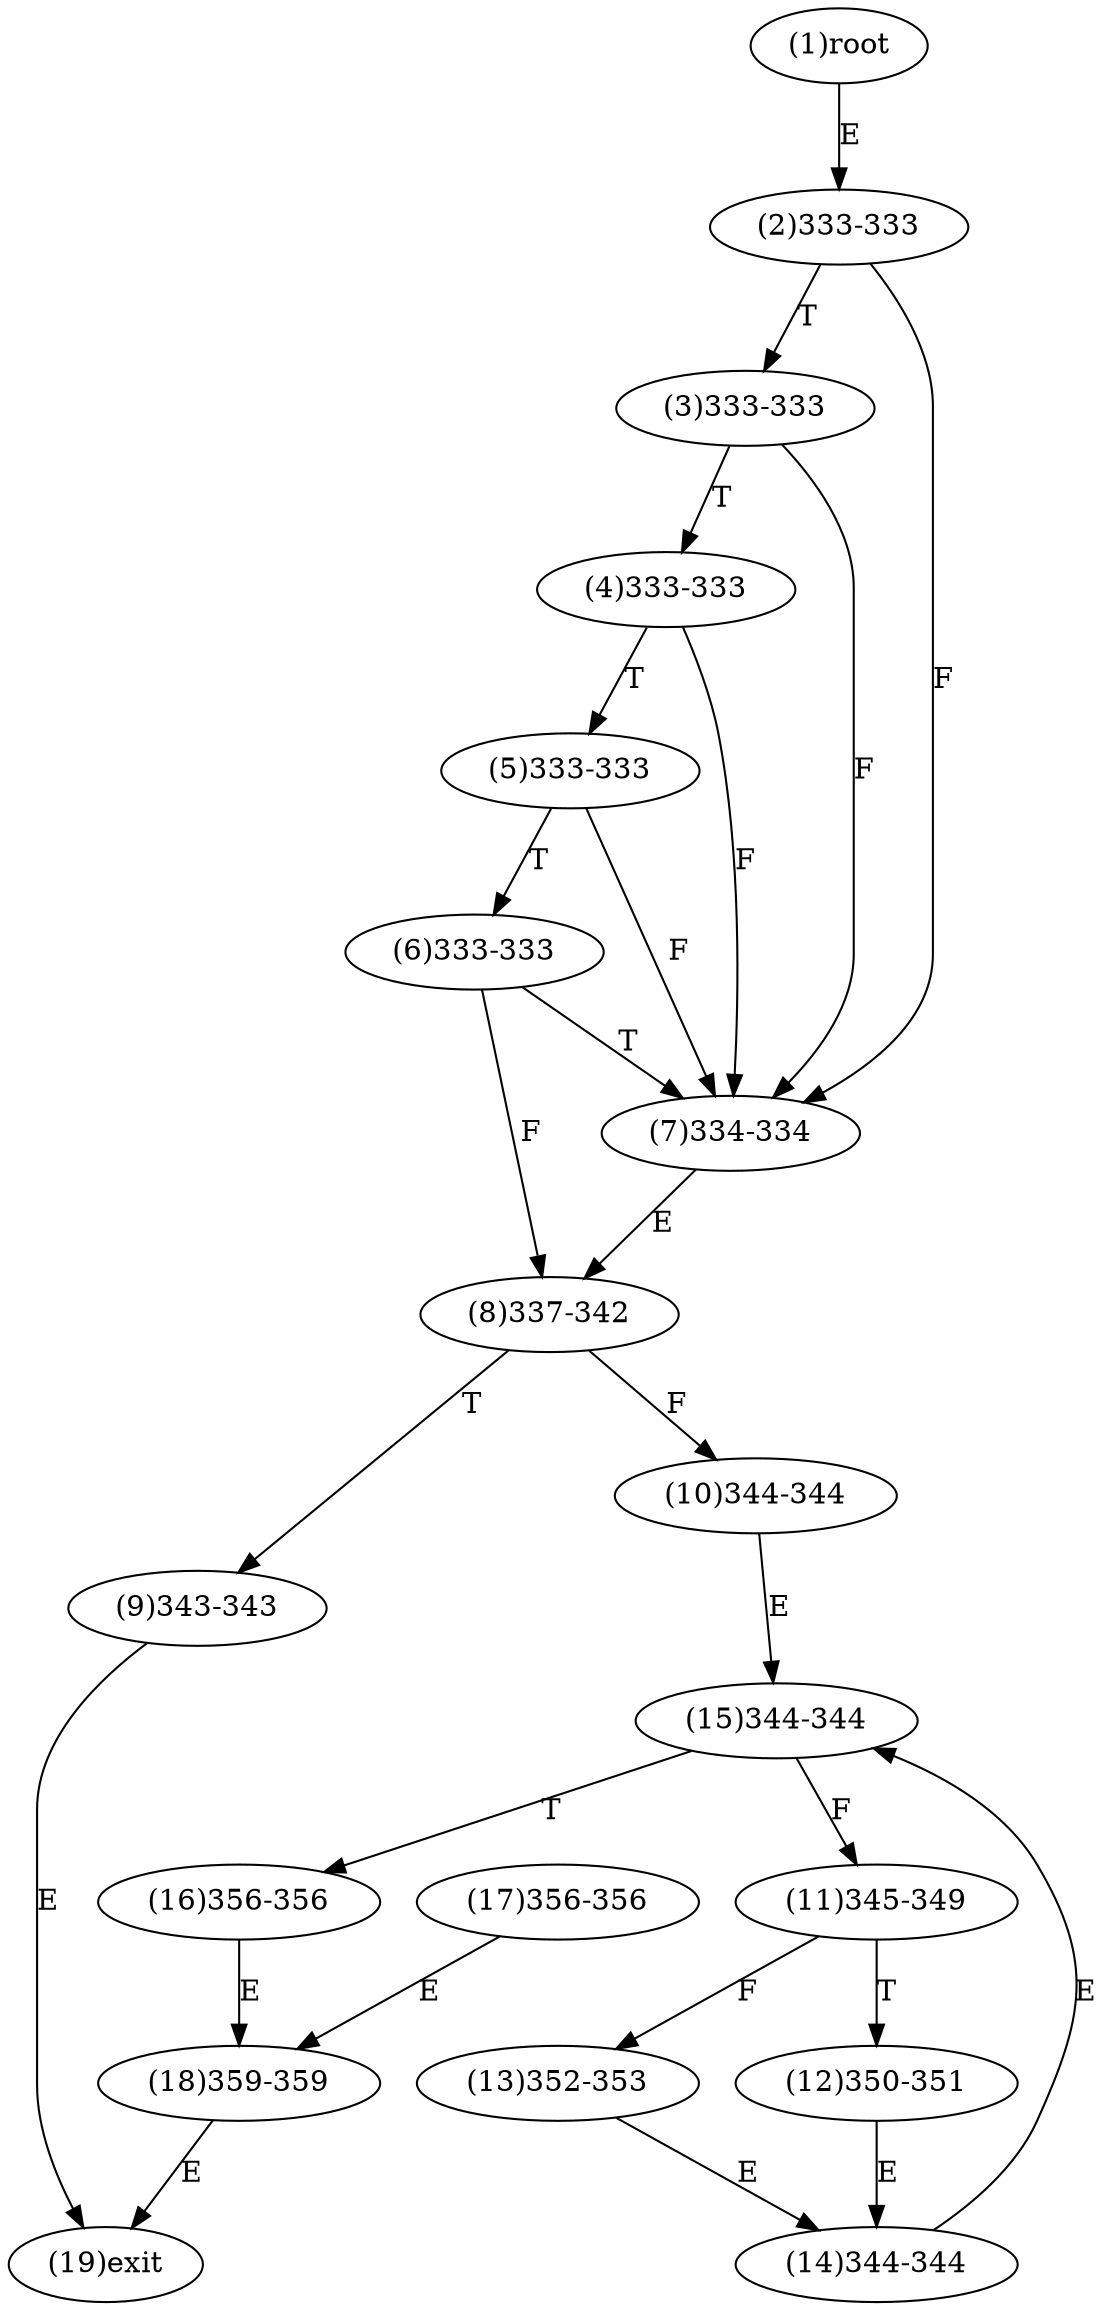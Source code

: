 digraph "" { 
1[ label="(1)root"];
2[ label="(2)333-333"];
3[ label="(3)333-333"];
4[ label="(4)333-333"];
5[ label="(5)333-333"];
6[ label="(6)333-333"];
7[ label="(7)334-334"];
8[ label="(8)337-342"];
9[ label="(9)343-343"];
10[ label="(10)344-344"];
11[ label="(11)345-349"];
12[ label="(12)350-351"];
13[ label="(13)352-353"];
14[ label="(14)344-344"];
15[ label="(15)344-344"];
17[ label="(17)356-356"];
16[ label="(16)356-356"];
19[ label="(19)exit"];
18[ label="(18)359-359"];
1->2[ label="E"];
2->7[ label="F"];
2->3[ label="T"];
3->7[ label="F"];
3->4[ label="T"];
4->7[ label="F"];
4->5[ label="T"];
5->7[ label="F"];
5->6[ label="T"];
6->8[ label="F"];
6->7[ label="T"];
7->8[ label="E"];
8->10[ label="F"];
8->9[ label="T"];
9->19[ label="E"];
10->15[ label="E"];
11->13[ label="F"];
11->12[ label="T"];
12->14[ label="E"];
13->14[ label="E"];
14->15[ label="E"];
15->11[ label="F"];
15->16[ label="T"];
16->18[ label="E"];
17->18[ label="E"];
18->19[ label="E"];
}